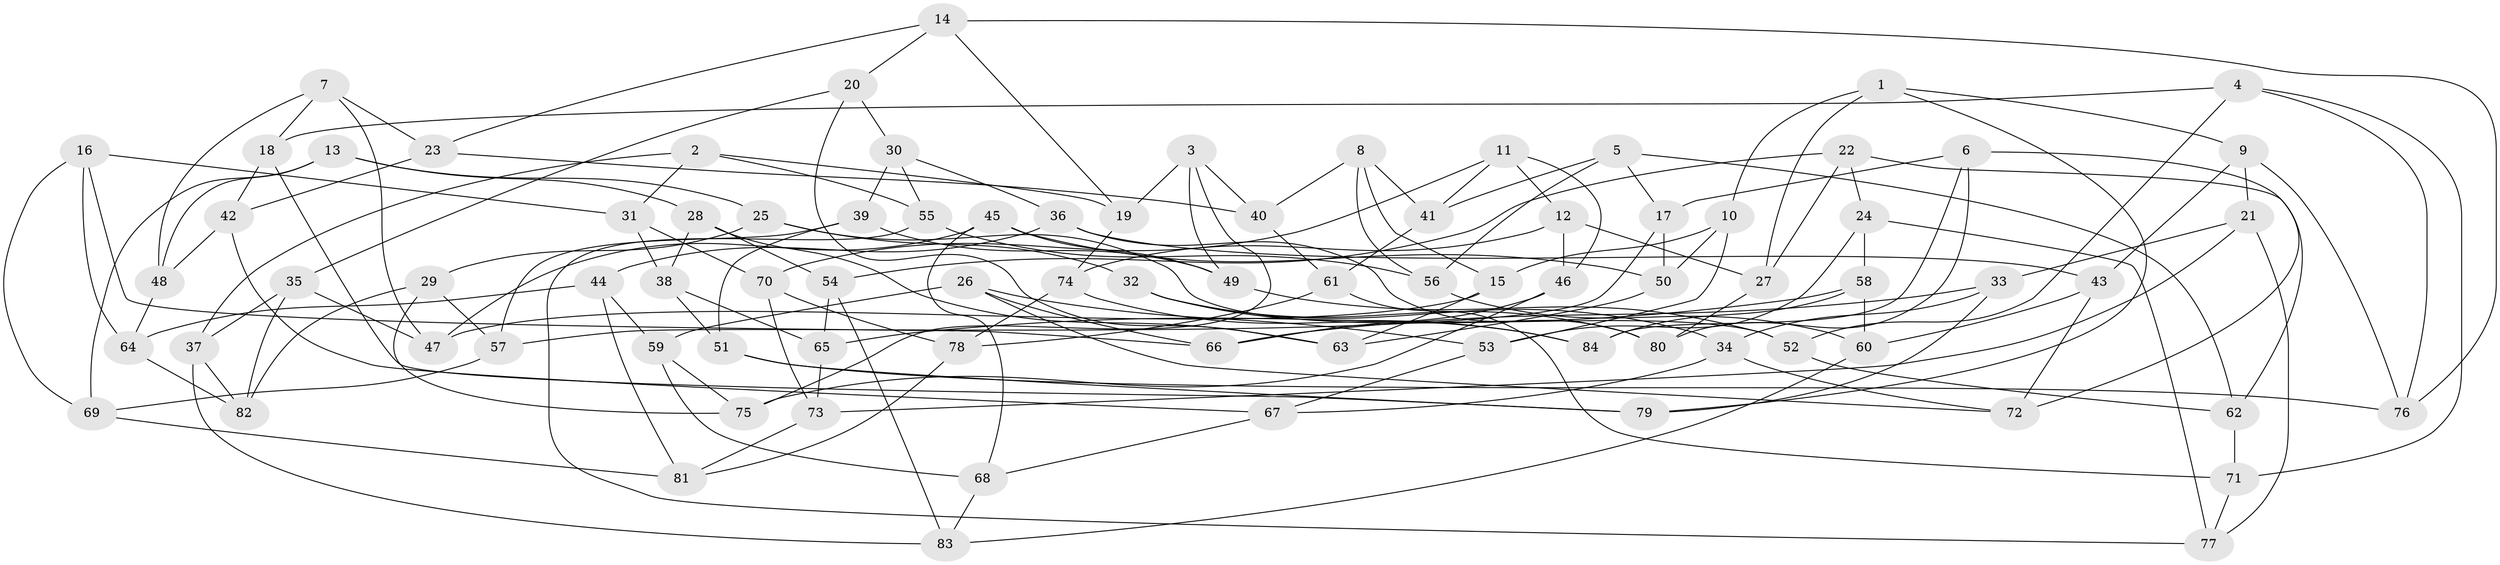 // Generated by graph-tools (version 1.1) at 2025/27/03/09/25 03:27:02]
// undirected, 84 vertices, 168 edges
graph export_dot {
graph [start="1"]
  node [color=gray90,style=filled];
  1;
  2;
  3;
  4;
  5;
  6;
  7;
  8;
  9;
  10;
  11;
  12;
  13;
  14;
  15;
  16;
  17;
  18;
  19;
  20;
  21;
  22;
  23;
  24;
  25;
  26;
  27;
  28;
  29;
  30;
  31;
  32;
  33;
  34;
  35;
  36;
  37;
  38;
  39;
  40;
  41;
  42;
  43;
  44;
  45;
  46;
  47;
  48;
  49;
  50;
  51;
  52;
  53;
  54;
  55;
  56;
  57;
  58;
  59;
  60;
  61;
  62;
  63;
  64;
  65;
  66;
  67;
  68;
  69;
  70;
  71;
  72;
  73;
  74;
  75;
  76;
  77;
  78;
  79;
  80;
  81;
  82;
  83;
  84;
  1 -- 10;
  1 -- 79;
  1 -- 27;
  1 -- 9;
  2 -- 31;
  2 -- 37;
  2 -- 19;
  2 -- 55;
  3 -- 40;
  3 -- 75;
  3 -- 19;
  3 -- 49;
  4 -- 52;
  4 -- 18;
  4 -- 71;
  4 -- 76;
  5 -- 56;
  5 -- 62;
  5 -- 41;
  5 -- 17;
  6 -- 72;
  6 -- 84;
  6 -- 17;
  6 -- 80;
  7 -- 18;
  7 -- 47;
  7 -- 23;
  7 -- 48;
  8 -- 41;
  8 -- 15;
  8 -- 56;
  8 -- 40;
  9 -- 43;
  9 -- 76;
  9 -- 21;
  10 -- 53;
  10 -- 15;
  10 -- 50;
  11 -- 12;
  11 -- 70;
  11 -- 41;
  11 -- 46;
  12 -- 46;
  12 -- 74;
  12 -- 27;
  13 -- 48;
  13 -- 69;
  13 -- 28;
  13 -- 25;
  14 -- 20;
  14 -- 76;
  14 -- 19;
  14 -- 23;
  15 -- 63;
  15 -- 47;
  16 -- 64;
  16 -- 31;
  16 -- 69;
  16 -- 66;
  17 -- 50;
  17 -- 57;
  18 -- 42;
  18 -- 79;
  19 -- 74;
  20 -- 30;
  20 -- 63;
  20 -- 35;
  21 -- 77;
  21 -- 73;
  21 -- 33;
  22 -- 62;
  22 -- 27;
  22 -- 24;
  22 -- 54;
  23 -- 40;
  23 -- 42;
  24 -- 77;
  24 -- 53;
  24 -- 58;
  25 -- 52;
  25 -- 32;
  25 -- 29;
  26 -- 72;
  26 -- 59;
  26 -- 66;
  26 -- 53;
  27 -- 80;
  28 -- 63;
  28 -- 38;
  28 -- 54;
  29 -- 57;
  29 -- 75;
  29 -- 82;
  30 -- 39;
  30 -- 55;
  30 -- 36;
  31 -- 38;
  31 -- 70;
  32 -- 80;
  32 -- 34;
  32 -- 84;
  33 -- 79;
  33 -- 66;
  33 -- 34;
  34 -- 67;
  34 -- 72;
  35 -- 47;
  35 -- 82;
  35 -- 37;
  36 -- 80;
  36 -- 43;
  36 -- 44;
  37 -- 82;
  37 -- 83;
  38 -- 51;
  38 -- 65;
  39 -- 51;
  39 -- 49;
  39 -- 57;
  40 -- 61;
  41 -- 61;
  42 -- 48;
  42 -- 67;
  43 -- 72;
  43 -- 60;
  44 -- 64;
  44 -- 81;
  44 -- 59;
  45 -- 68;
  45 -- 49;
  45 -- 47;
  45 -- 50;
  46 -- 66;
  46 -- 75;
  48 -- 64;
  49 -- 52;
  50 -- 63;
  51 -- 76;
  51 -- 79;
  52 -- 62;
  53 -- 67;
  54 -- 65;
  54 -- 83;
  55 -- 56;
  55 -- 77;
  56 -- 60;
  57 -- 69;
  58 -- 65;
  58 -- 60;
  58 -- 84;
  59 -- 68;
  59 -- 75;
  60 -- 83;
  61 -- 78;
  61 -- 71;
  62 -- 71;
  64 -- 82;
  65 -- 73;
  67 -- 68;
  68 -- 83;
  69 -- 81;
  70 -- 78;
  70 -- 73;
  71 -- 77;
  73 -- 81;
  74 -- 78;
  74 -- 84;
  78 -- 81;
}
